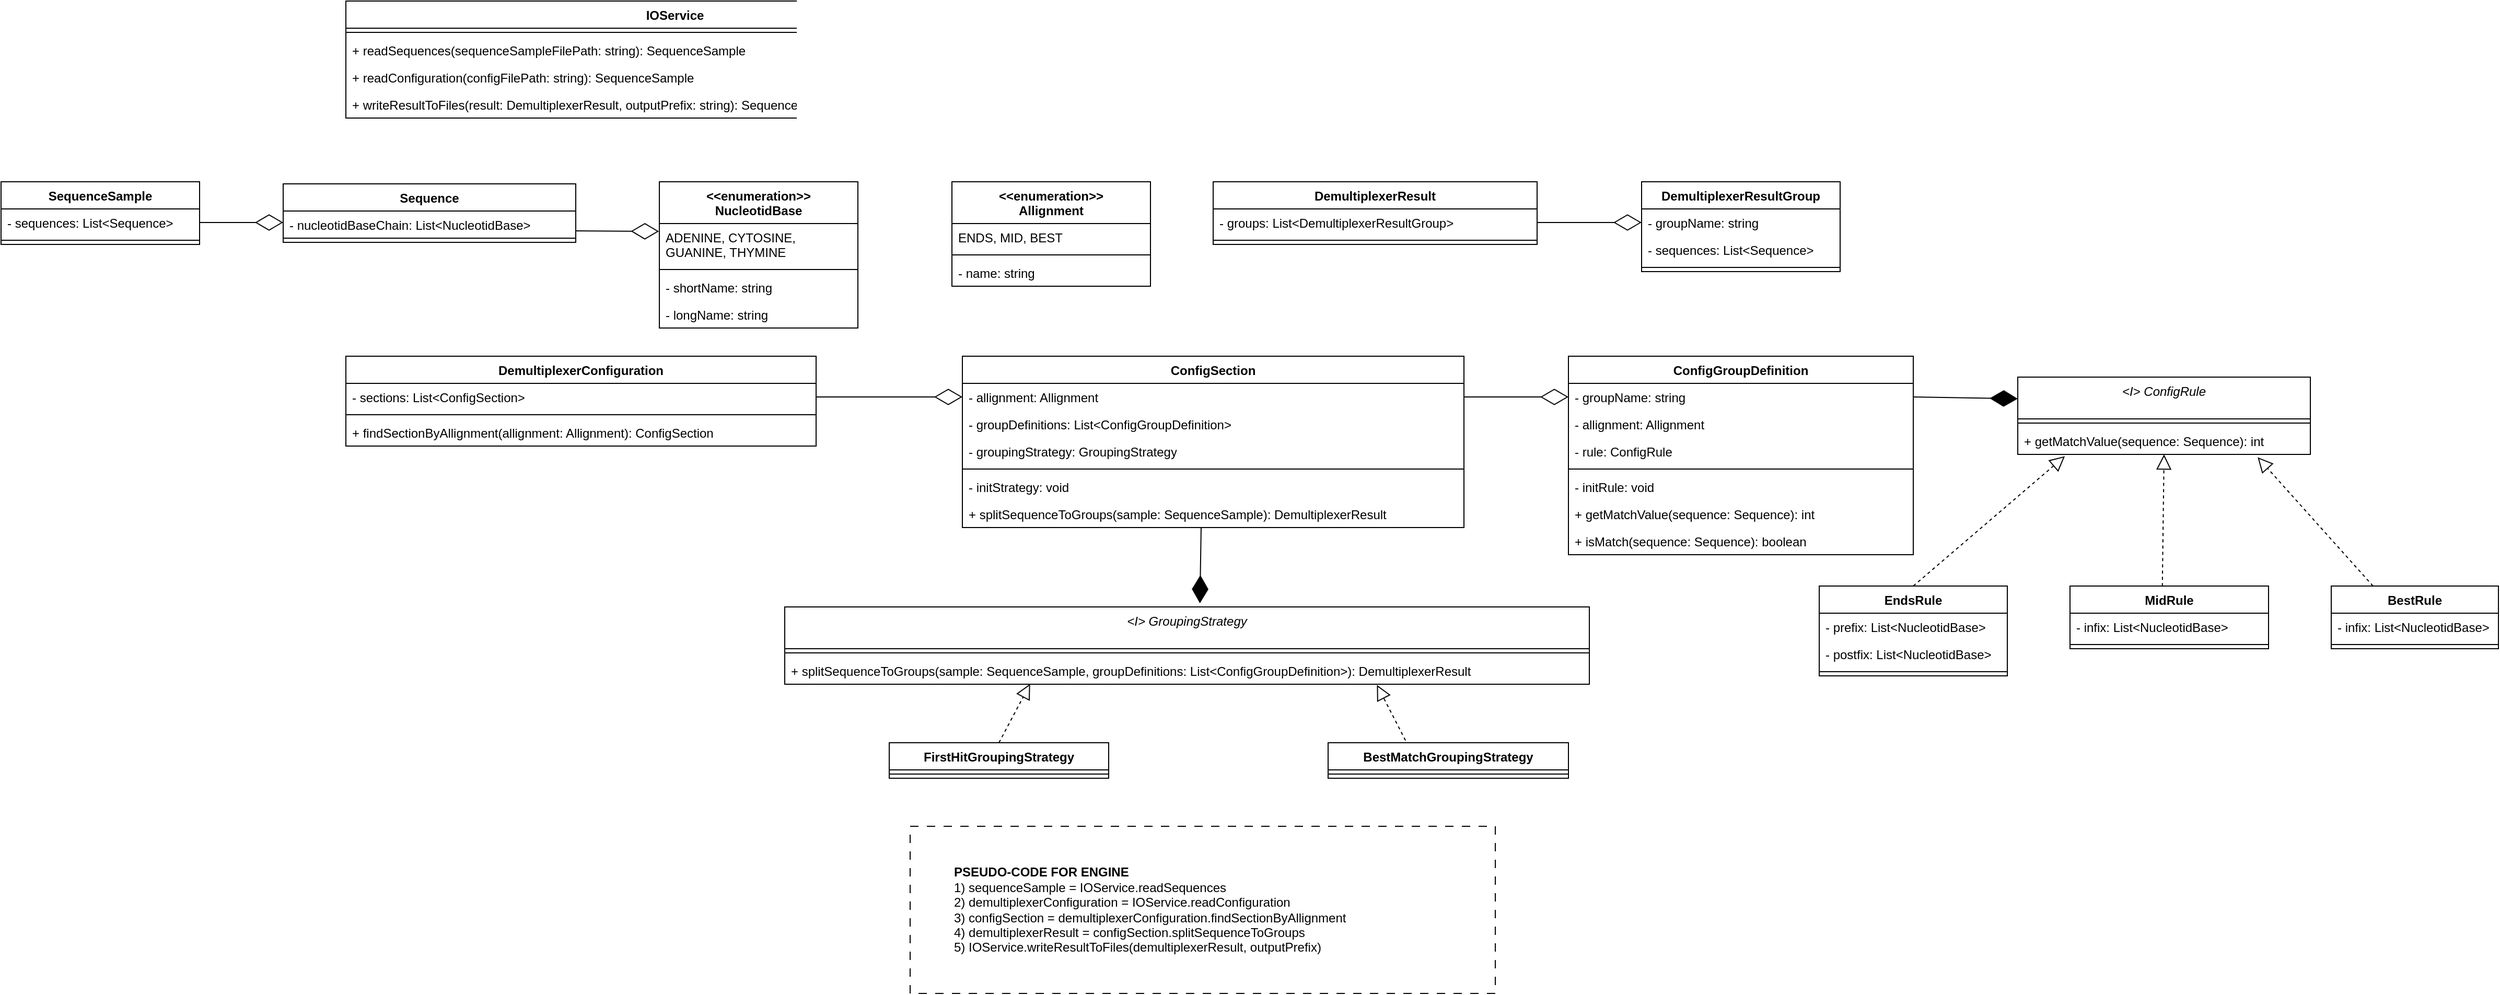 <mxfile version="25.0.3">
  <diagram name="1 oldal" id="gJgrqShFCkPL8RjyrLo0">
    <mxGraphModel dx="3111" dy="1240" grid="1" gridSize="10" guides="1" tooltips="1" connect="1" arrows="1" fold="1" page="1" pageScale="1" pageWidth="827" pageHeight="1169" math="0" shadow="0">
      <root>
        <mxCell id="0" />
        <mxCell id="1" parent="0" />
        <mxCell id="IwMsbEK7kWu3GnN3jvoc-1" value="IOService" style="swimlane;fontStyle=1;align=center;verticalAlign=top;childLayout=stackLayout;horizontal=1;startSize=26;horizontalStack=0;resizeParent=1;resizeParentMax=0;resizeLast=0;collapsible=1;marginBottom=0;whiteSpace=wrap;html=1;" vertex="1" parent="1">
          <mxGeometry x="-300" y="40" width="630" height="112" as="geometry" />
        </mxCell>
        <mxCell id="IwMsbEK7kWu3GnN3jvoc-3" value="" style="line;strokeWidth=1;fillColor=none;align=left;verticalAlign=middle;spacingTop=-1;spacingLeft=3;spacingRight=3;rotatable=0;labelPosition=right;points=[];portConstraint=eastwest;strokeColor=inherit;" vertex="1" parent="IwMsbEK7kWu3GnN3jvoc-1">
          <mxGeometry y="26" width="630" height="8" as="geometry" />
        </mxCell>
        <mxCell id="IwMsbEK7kWu3GnN3jvoc-4" value="+ readSequences(sequenceSampleFilePath: string): SequenceSample" style="text;strokeColor=none;fillColor=none;align=left;verticalAlign=top;spacingLeft=4;spacingRight=4;overflow=hidden;rotatable=0;points=[[0,0.5],[1,0.5]];portConstraint=eastwest;whiteSpace=wrap;html=1;" vertex="1" parent="IwMsbEK7kWu3GnN3jvoc-1">
          <mxGeometry y="34" width="630" height="26" as="geometry" />
        </mxCell>
        <mxCell id="IwMsbEK7kWu3GnN3jvoc-13" value="+ readConfiguration(configFilePath: string): SequenceSample" style="text;strokeColor=none;fillColor=none;align=left;verticalAlign=top;spacingLeft=4;spacingRight=4;overflow=hidden;rotatable=0;points=[[0,0.5],[1,0.5]];portConstraint=eastwest;whiteSpace=wrap;html=1;" vertex="1" parent="IwMsbEK7kWu3GnN3jvoc-1">
          <mxGeometry y="60" width="630" height="26" as="geometry" />
        </mxCell>
        <mxCell id="IwMsbEK7kWu3GnN3jvoc-59" value="+ writeResultToFiles(result: DemultiplexerResult, outputPrefix: string): SequenceSample" style="text;strokeColor=none;fillColor=none;align=left;verticalAlign=top;spacingLeft=4;spacingRight=4;overflow=hidden;rotatable=0;points=[[0,0.5],[1,0.5]];portConstraint=eastwest;whiteSpace=wrap;html=1;" vertex="1" parent="IwMsbEK7kWu3GnN3jvoc-1">
          <mxGeometry y="86" width="630" height="26" as="geometry" />
        </mxCell>
        <mxCell id="IwMsbEK7kWu3GnN3jvoc-5" value="Sequence" style="swimlane;fontStyle=1;align=center;verticalAlign=top;childLayout=stackLayout;horizontal=1;startSize=26;horizontalStack=0;resizeParent=1;resizeParentMax=0;resizeLast=0;collapsible=1;marginBottom=0;whiteSpace=wrap;html=1;" vertex="1" parent="1">
          <mxGeometry x="-360" y="215" width="280" height="56" as="geometry" />
        </mxCell>
        <mxCell id="IwMsbEK7kWu3GnN3jvoc-6" value="- nucleotidBaseChain: List&amp;lt;NucleotidBase&amp;gt;" style="text;strokeColor=none;fillColor=none;align=left;verticalAlign=top;spacingLeft=4;spacingRight=4;overflow=hidden;rotatable=0;points=[[0,0.5],[1,0.5]];portConstraint=eastwest;whiteSpace=wrap;html=1;" vertex="1" parent="IwMsbEK7kWu3GnN3jvoc-5">
          <mxGeometry y="26" width="280" height="22" as="geometry" />
        </mxCell>
        <mxCell id="IwMsbEK7kWu3GnN3jvoc-7" value="" style="line;strokeWidth=1;fillColor=none;align=left;verticalAlign=middle;spacingTop=-1;spacingLeft=3;spacingRight=3;rotatable=0;labelPosition=right;points=[];portConstraint=eastwest;strokeColor=inherit;" vertex="1" parent="IwMsbEK7kWu3GnN3jvoc-5">
          <mxGeometry y="48" width="280" height="8" as="geometry" />
        </mxCell>
        <mxCell id="IwMsbEK7kWu3GnN3jvoc-9" value="SequenceSample" style="swimlane;fontStyle=1;align=center;verticalAlign=top;childLayout=stackLayout;horizontal=1;startSize=26;horizontalStack=0;resizeParent=1;resizeParentMax=0;resizeLast=0;collapsible=1;marginBottom=0;whiteSpace=wrap;html=1;" vertex="1" parent="1">
          <mxGeometry x="-630" y="213" width="190" height="60" as="geometry" />
        </mxCell>
        <mxCell id="IwMsbEK7kWu3GnN3jvoc-10" value="- sequences: List&amp;lt;Sequence&amp;gt;" style="text;strokeColor=none;fillColor=none;align=left;verticalAlign=top;spacingLeft=4;spacingRight=4;overflow=hidden;rotatable=0;points=[[0,0.5],[1,0.5]];portConstraint=eastwest;whiteSpace=wrap;html=1;" vertex="1" parent="IwMsbEK7kWu3GnN3jvoc-9">
          <mxGeometry y="26" width="190" height="26" as="geometry" />
        </mxCell>
        <mxCell id="IwMsbEK7kWu3GnN3jvoc-11" value="" style="line;strokeWidth=1;fillColor=none;align=left;verticalAlign=middle;spacingTop=-1;spacingLeft=3;spacingRight=3;rotatable=0;labelPosition=right;points=[];portConstraint=eastwest;strokeColor=inherit;" vertex="1" parent="IwMsbEK7kWu3GnN3jvoc-9">
          <mxGeometry y="52" width="190" height="8" as="geometry" />
        </mxCell>
        <mxCell id="IwMsbEK7kWu3GnN3jvoc-14" value="DemultiplexerConfiguration" style="swimlane;fontStyle=1;align=center;verticalAlign=top;childLayout=stackLayout;horizontal=1;startSize=26;horizontalStack=0;resizeParent=1;resizeParentMax=0;resizeLast=0;collapsible=1;marginBottom=0;whiteSpace=wrap;html=1;" vertex="1" parent="1">
          <mxGeometry x="-300" y="380" width="450" height="86" as="geometry" />
        </mxCell>
        <mxCell id="IwMsbEK7kWu3GnN3jvoc-15" value="- sections: List&amp;lt;ConfigSection&amp;gt;" style="text;strokeColor=none;fillColor=none;align=left;verticalAlign=top;spacingLeft=4;spacingRight=4;overflow=hidden;rotatable=0;points=[[0,0.5],[1,0.5]];portConstraint=eastwest;whiteSpace=wrap;html=1;" vertex="1" parent="IwMsbEK7kWu3GnN3jvoc-14">
          <mxGeometry y="26" width="450" height="26" as="geometry" />
        </mxCell>
        <mxCell id="IwMsbEK7kWu3GnN3jvoc-16" value="" style="line;strokeWidth=1;fillColor=none;align=left;verticalAlign=middle;spacingTop=-1;spacingLeft=3;spacingRight=3;rotatable=0;labelPosition=right;points=[];portConstraint=eastwest;strokeColor=inherit;" vertex="1" parent="IwMsbEK7kWu3GnN3jvoc-14">
          <mxGeometry y="52" width="450" height="8" as="geometry" />
        </mxCell>
        <mxCell id="IwMsbEK7kWu3GnN3jvoc-17" value="+ findSectionByAllignment(allignment: Allignment): ConfigSection" style="text;strokeColor=none;fillColor=none;align=left;verticalAlign=top;spacingLeft=4;spacingRight=4;overflow=hidden;rotatable=0;points=[[0,0.5],[1,0.5]];portConstraint=eastwest;whiteSpace=wrap;html=1;" vertex="1" parent="IwMsbEK7kWu3GnN3jvoc-14">
          <mxGeometry y="60" width="450" height="26" as="geometry" />
        </mxCell>
        <mxCell id="IwMsbEK7kWu3GnN3jvoc-25" value="ConfigSection" style="swimlane;fontStyle=1;align=center;verticalAlign=top;childLayout=stackLayout;horizontal=1;startSize=26;horizontalStack=0;resizeParent=1;resizeParentMax=0;resizeLast=0;collapsible=1;marginBottom=0;whiteSpace=wrap;html=1;" vertex="1" parent="1">
          <mxGeometry x="290" y="380" width="480" height="164" as="geometry" />
        </mxCell>
        <mxCell id="IwMsbEK7kWu3GnN3jvoc-26" value="- allignment: Allignment" style="text;strokeColor=none;fillColor=none;align=left;verticalAlign=top;spacingLeft=4;spacingRight=4;overflow=hidden;rotatable=0;points=[[0,0.5],[1,0.5]];portConstraint=eastwest;whiteSpace=wrap;html=1;" vertex="1" parent="IwMsbEK7kWu3GnN3jvoc-25">
          <mxGeometry y="26" width="480" height="26" as="geometry" />
        </mxCell>
        <mxCell id="IwMsbEK7kWu3GnN3jvoc-38" value="- groupDefinitions: List&amp;lt;ConfigGroupDefinition&amp;gt;" style="text;strokeColor=none;fillColor=none;align=left;verticalAlign=top;spacingLeft=4;spacingRight=4;overflow=hidden;rotatable=0;points=[[0,0.5],[1,0.5]];portConstraint=eastwest;whiteSpace=wrap;html=1;" vertex="1" parent="IwMsbEK7kWu3GnN3jvoc-25">
          <mxGeometry y="52" width="480" height="26" as="geometry" />
        </mxCell>
        <mxCell id="IwMsbEK7kWu3GnN3jvoc-120" value="- groupingStrategy: GroupingStrategy" style="text;strokeColor=none;fillColor=none;align=left;verticalAlign=top;spacingLeft=4;spacingRight=4;overflow=hidden;rotatable=0;points=[[0,0.5],[1,0.5]];portConstraint=eastwest;whiteSpace=wrap;html=1;" vertex="1" parent="IwMsbEK7kWu3GnN3jvoc-25">
          <mxGeometry y="78" width="480" height="26" as="geometry" />
        </mxCell>
        <mxCell id="IwMsbEK7kWu3GnN3jvoc-27" value="" style="line;strokeWidth=1;fillColor=none;align=left;verticalAlign=middle;spacingTop=-1;spacingLeft=3;spacingRight=3;rotatable=0;labelPosition=right;points=[];portConstraint=eastwest;strokeColor=inherit;" vertex="1" parent="IwMsbEK7kWu3GnN3jvoc-25">
          <mxGeometry y="104" width="480" height="8" as="geometry" />
        </mxCell>
        <mxCell id="IwMsbEK7kWu3GnN3jvoc-28" value="- initStrategy: void" style="text;strokeColor=none;fillColor=none;align=left;verticalAlign=top;spacingLeft=4;spacingRight=4;overflow=hidden;rotatable=0;points=[[0,0.5],[1,0.5]];portConstraint=eastwest;whiteSpace=wrap;html=1;" vertex="1" parent="IwMsbEK7kWu3GnN3jvoc-25">
          <mxGeometry y="112" width="480" height="26" as="geometry" />
        </mxCell>
        <mxCell id="IwMsbEK7kWu3GnN3jvoc-123" value="+ splitSequenceToGroups(sample: SequenceSample): DemultiplexerResult" style="text;strokeColor=none;fillColor=none;align=left;verticalAlign=top;spacingLeft=4;spacingRight=4;overflow=hidden;rotatable=0;points=[[0,0.5],[1,0.5]];portConstraint=eastwest;whiteSpace=wrap;html=1;" vertex="1" parent="IwMsbEK7kWu3GnN3jvoc-25">
          <mxGeometry y="138" width="480" height="26" as="geometry" />
        </mxCell>
        <mxCell id="IwMsbEK7kWu3GnN3jvoc-29" value="" style="endArrow=diamondThin;endFill=0;endSize=24;html=1;rounded=0;exitX=1;exitY=0.5;exitDx=0;exitDy=0;entryX=0;entryY=0.5;entryDx=0;entryDy=0;" edge="1" parent="1" source="IwMsbEK7kWu3GnN3jvoc-10" target="IwMsbEK7kWu3GnN3jvoc-6">
          <mxGeometry width="160" relative="1" as="geometry">
            <mxPoint x="-70" y="353" as="sourcePoint" />
            <mxPoint x="90" y="353" as="targetPoint" />
          </mxGeometry>
        </mxCell>
        <mxCell id="IwMsbEK7kWu3GnN3jvoc-34" value="&lt;div&gt;&amp;lt;&amp;lt;enumeration&amp;gt;&amp;gt;&lt;/div&gt;Allignment" style="swimlane;fontStyle=1;align=center;verticalAlign=top;childLayout=stackLayout;horizontal=1;startSize=40;horizontalStack=0;resizeParent=1;resizeParentMax=0;resizeLast=0;collapsible=1;marginBottom=0;whiteSpace=wrap;html=1;" vertex="1" parent="1">
          <mxGeometry x="280" y="213" width="190" height="100" as="geometry" />
        </mxCell>
        <mxCell id="IwMsbEK7kWu3GnN3jvoc-35" value="ENDS, MID, BEST" style="text;strokeColor=none;fillColor=none;align=left;verticalAlign=top;spacingLeft=4;spacingRight=4;overflow=hidden;rotatable=0;points=[[0,0.5],[1,0.5]];portConstraint=eastwest;whiteSpace=wrap;html=1;" vertex="1" parent="IwMsbEK7kWu3GnN3jvoc-34">
          <mxGeometry y="40" width="190" height="26" as="geometry" />
        </mxCell>
        <mxCell id="IwMsbEK7kWu3GnN3jvoc-36" value="" style="line;strokeWidth=1;fillColor=none;align=left;verticalAlign=middle;spacingTop=-1;spacingLeft=3;spacingRight=3;rotatable=0;labelPosition=right;points=[];portConstraint=eastwest;strokeColor=inherit;" vertex="1" parent="IwMsbEK7kWu3GnN3jvoc-34">
          <mxGeometry y="66" width="190" height="8" as="geometry" />
        </mxCell>
        <mxCell id="IwMsbEK7kWu3GnN3jvoc-37" value="- name: string" style="text;strokeColor=none;fillColor=none;align=left;verticalAlign=top;spacingLeft=4;spacingRight=4;overflow=hidden;rotatable=0;points=[[0,0.5],[1,0.5]];portConstraint=eastwest;whiteSpace=wrap;html=1;" vertex="1" parent="IwMsbEK7kWu3GnN3jvoc-34">
          <mxGeometry y="74" width="190" height="26" as="geometry" />
        </mxCell>
        <mxCell id="IwMsbEK7kWu3GnN3jvoc-39" value="&lt;span style=&quot;text-align: left;&quot;&gt;ConfigGroupDefinition&lt;/span&gt;" style="swimlane;fontStyle=1;align=center;verticalAlign=top;childLayout=stackLayout;horizontal=1;startSize=26;horizontalStack=0;resizeParent=1;resizeParentMax=0;resizeLast=0;collapsible=1;marginBottom=0;whiteSpace=wrap;html=1;" vertex="1" parent="1">
          <mxGeometry x="870" y="380" width="330" height="190" as="geometry" />
        </mxCell>
        <mxCell id="IwMsbEK7kWu3GnN3jvoc-46" value="- groupName: string" style="text;strokeColor=none;fillColor=none;align=left;verticalAlign=top;spacingLeft=4;spacingRight=4;overflow=hidden;rotatable=0;points=[[0,0.5],[1,0.5]];portConstraint=eastwest;whiteSpace=wrap;html=1;" vertex="1" parent="IwMsbEK7kWu3GnN3jvoc-39">
          <mxGeometry y="26" width="330" height="26" as="geometry" />
        </mxCell>
        <mxCell id="IwMsbEK7kWu3GnN3jvoc-121" value="- allignment: Allignment" style="text;strokeColor=none;fillColor=none;align=left;verticalAlign=top;spacingLeft=4;spacingRight=4;overflow=hidden;rotatable=0;points=[[0,0.5],[1,0.5]];portConstraint=eastwest;whiteSpace=wrap;html=1;" vertex="1" parent="IwMsbEK7kWu3GnN3jvoc-39">
          <mxGeometry y="52" width="330" height="26" as="geometry" />
        </mxCell>
        <mxCell id="IwMsbEK7kWu3GnN3jvoc-64" value="- rule: ConfigRule" style="text;strokeColor=none;fillColor=none;align=left;verticalAlign=top;spacingLeft=4;spacingRight=4;overflow=hidden;rotatable=0;points=[[0,0.5],[1,0.5]];portConstraint=eastwest;whiteSpace=wrap;html=1;" vertex="1" parent="IwMsbEK7kWu3GnN3jvoc-39">
          <mxGeometry y="78" width="330" height="26" as="geometry" />
        </mxCell>
        <mxCell id="IwMsbEK7kWu3GnN3jvoc-42" value="" style="line;strokeWidth=1;fillColor=none;align=left;verticalAlign=middle;spacingTop=-1;spacingLeft=3;spacingRight=3;rotatable=0;labelPosition=right;points=[];portConstraint=eastwest;strokeColor=inherit;" vertex="1" parent="IwMsbEK7kWu3GnN3jvoc-39">
          <mxGeometry y="104" width="330" height="8" as="geometry" />
        </mxCell>
        <mxCell id="IwMsbEK7kWu3GnN3jvoc-125" value="- initRule: void" style="text;strokeColor=none;fillColor=none;align=left;verticalAlign=top;spacingLeft=4;spacingRight=4;overflow=hidden;rotatable=0;points=[[0,0.5],[1,0.5]];portConstraint=eastwest;whiteSpace=wrap;html=1;" vertex="1" parent="IwMsbEK7kWu3GnN3jvoc-39">
          <mxGeometry y="112" width="330" height="26" as="geometry" />
        </mxCell>
        <mxCell id="IwMsbEK7kWu3GnN3jvoc-127" value="+ getMatchValue(sequence: Sequence): int" style="text;strokeColor=none;fillColor=none;align=left;verticalAlign=top;spacingLeft=4;spacingRight=4;overflow=hidden;rotatable=0;points=[[0,0.5],[1,0.5]];portConstraint=eastwest;whiteSpace=wrap;html=1;" vertex="1" parent="IwMsbEK7kWu3GnN3jvoc-39">
          <mxGeometry y="138" width="330" height="26" as="geometry" />
        </mxCell>
        <mxCell id="IwMsbEK7kWu3GnN3jvoc-43" value="+ isMatch(sequence: Sequence): boolean" style="text;strokeColor=none;fillColor=none;align=left;verticalAlign=top;spacingLeft=4;spacingRight=4;overflow=hidden;rotatable=0;points=[[0,0.5],[1,0.5]];portConstraint=eastwest;whiteSpace=wrap;html=1;" vertex="1" parent="IwMsbEK7kWu3GnN3jvoc-39">
          <mxGeometry y="164" width="330" height="26" as="geometry" />
        </mxCell>
        <mxCell id="IwMsbEK7kWu3GnN3jvoc-44" value="" style="endArrow=diamondThin;endFill=0;endSize=24;html=1;rounded=0;exitX=1;exitY=0.5;exitDx=0;exitDy=0;entryX=0;entryY=0.5;entryDx=0;entryDy=0;" edge="1" parent="1" source="IwMsbEK7kWu3GnN3jvoc-15" target="IwMsbEK7kWu3GnN3jvoc-26">
          <mxGeometry width="160" relative="1" as="geometry">
            <mxPoint x="240" y="289" as="sourcePoint" />
            <mxPoint x="340" y="289" as="targetPoint" />
          </mxGeometry>
        </mxCell>
        <mxCell id="IwMsbEK7kWu3GnN3jvoc-45" value="" style="endArrow=diamondThin;endFill=0;endSize=24;html=1;rounded=0;exitX=1;exitY=0.5;exitDx=0;exitDy=0;entryX=0;entryY=0.5;entryDx=0;entryDy=0;" edge="1" parent="1" source="IwMsbEK7kWu3GnN3jvoc-26">
          <mxGeometry width="160" relative="1" as="geometry">
            <mxPoint x="350" y="429" as="sourcePoint" />
            <mxPoint x="870" y="419" as="targetPoint" />
          </mxGeometry>
        </mxCell>
        <mxCell id="IwMsbEK7kWu3GnN3jvoc-47" value="DemultiplexerResult" style="swimlane;fontStyle=1;align=center;verticalAlign=top;childLayout=stackLayout;horizontal=1;startSize=26;horizontalStack=0;resizeParent=1;resizeParentMax=0;resizeLast=0;collapsible=1;marginBottom=0;whiteSpace=wrap;html=1;" vertex="1" parent="1">
          <mxGeometry x="530" y="213" width="310" height="60" as="geometry" />
        </mxCell>
        <mxCell id="IwMsbEK7kWu3GnN3jvoc-48" value="- groups: List&amp;lt;DemultiplexerResultGroup&amp;gt;" style="text;strokeColor=none;fillColor=none;align=left;verticalAlign=top;spacingLeft=4;spacingRight=4;overflow=hidden;rotatable=0;points=[[0,0.5],[1,0.5]];portConstraint=eastwest;whiteSpace=wrap;html=1;" vertex="1" parent="IwMsbEK7kWu3GnN3jvoc-47">
          <mxGeometry y="26" width="310" height="26" as="geometry" />
        </mxCell>
        <mxCell id="IwMsbEK7kWu3GnN3jvoc-49" value="" style="line;strokeWidth=1;fillColor=none;align=left;verticalAlign=middle;spacingTop=-1;spacingLeft=3;spacingRight=3;rotatable=0;labelPosition=right;points=[];portConstraint=eastwest;strokeColor=inherit;" vertex="1" parent="IwMsbEK7kWu3GnN3jvoc-47">
          <mxGeometry y="52" width="310" height="8" as="geometry" />
        </mxCell>
        <mxCell id="IwMsbEK7kWu3GnN3jvoc-51" value="DemultiplexerResultGroup" style="swimlane;fontStyle=1;align=center;verticalAlign=top;childLayout=stackLayout;horizontal=1;startSize=26;horizontalStack=0;resizeParent=1;resizeParentMax=0;resizeLast=0;collapsible=1;marginBottom=0;whiteSpace=wrap;html=1;" vertex="1" parent="1">
          <mxGeometry x="940" y="213" width="190" height="86" as="geometry" />
        </mxCell>
        <mxCell id="IwMsbEK7kWu3GnN3jvoc-52" value="- groupName: string" style="text;strokeColor=none;fillColor=none;align=left;verticalAlign=top;spacingLeft=4;spacingRight=4;overflow=hidden;rotatable=0;points=[[0,0.5],[1,0.5]];portConstraint=eastwest;whiteSpace=wrap;html=1;" vertex="1" parent="IwMsbEK7kWu3GnN3jvoc-51">
          <mxGeometry y="26" width="190" height="26" as="geometry" />
        </mxCell>
        <mxCell id="IwMsbEK7kWu3GnN3jvoc-55" value="- sequences: List&amp;lt;Sequence&amp;gt;" style="text;strokeColor=none;fillColor=none;align=left;verticalAlign=top;spacingLeft=4;spacingRight=4;overflow=hidden;rotatable=0;points=[[0,0.5],[1,0.5]];portConstraint=eastwest;whiteSpace=wrap;html=1;" vertex="1" parent="IwMsbEK7kWu3GnN3jvoc-51">
          <mxGeometry y="52" width="190" height="26" as="geometry" />
        </mxCell>
        <mxCell id="IwMsbEK7kWu3GnN3jvoc-53" value="" style="line;strokeWidth=1;fillColor=none;align=left;verticalAlign=middle;spacingTop=-1;spacingLeft=3;spacingRight=3;rotatable=0;labelPosition=right;points=[];portConstraint=eastwest;strokeColor=inherit;" vertex="1" parent="IwMsbEK7kWu3GnN3jvoc-51">
          <mxGeometry y="78" width="190" height="8" as="geometry" />
        </mxCell>
        <mxCell id="IwMsbEK7kWu3GnN3jvoc-56" value="" style="endArrow=diamondThin;endFill=0;endSize=24;html=1;rounded=0;exitX=1;exitY=0.5;exitDx=0;exitDy=0;entryX=0;entryY=0.5;entryDx=0;entryDy=0;" edge="1" parent="1" source="IwMsbEK7kWu3GnN3jvoc-48" target="IwMsbEK7kWu3GnN3jvoc-52">
          <mxGeometry width="160" relative="1" as="geometry">
            <mxPoint x="860" y="-48" as="sourcePoint" />
            <mxPoint x="940" y="-48" as="targetPoint" />
          </mxGeometry>
        </mxCell>
        <mxCell id="IwMsbEK7kWu3GnN3jvoc-58" value="&lt;blockquote style=&quot;margin: 0 0 0 40px; border: none; padding: 0px;&quot;&gt;&lt;b&gt;PSEUDO-CODE FOR ENGINE&lt;/b&gt;&lt;/blockquote&gt;&lt;blockquote style=&quot;margin: 0 0 0 40px; border: none; padding: 0px;&quot;&gt;1)&amp;nbsp;&lt;span style=&quot;background-color: initial;&quot;&gt;sequenceSample = IOService.readSequences&lt;/span&gt;&lt;/blockquote&gt;&lt;blockquote style=&quot;margin: 0 0 0 40px; border: none; padding: 0px;&quot;&gt;&lt;div&gt;2) demultiplexerConfiguration =&amp;nbsp;&lt;span style=&quot;background-color: initial;&quot;&gt;IOService.&lt;/span&gt;&lt;span style=&quot;background-color: initial;&quot;&gt;readConfiguration&lt;/span&gt;&lt;/div&gt;&lt;div&gt;&lt;span style=&quot;background-color: initial;&quot;&gt;3) configSection =&amp;nbsp;&lt;/span&gt;&lt;span style=&quot;background-color: initial;&quot;&gt;demultiplexerConfiguration.&lt;/span&gt;&lt;span style=&quot;background-color: initial;&quot;&gt;findSectionByAllignment&lt;/span&gt;&lt;/div&gt;&lt;div&gt;&lt;span style=&quot;background-color: initial;&quot;&gt;4) d&lt;/span&gt;&lt;span style=&quot;background-color: initial;&quot;&gt;emultiplexerResult =&amp;nbsp;&lt;/span&gt;configSection&lt;span style=&quot;background-color: initial;&quot;&gt;.&lt;/span&gt;&lt;span style=&quot;background-color: initial;&quot;&gt;splitSequenceToGroups&lt;/span&gt;&lt;/div&gt;&lt;div&gt;5) IOService.writeResultToFiles(demultiplexerResult, outputPrefix)&lt;/div&gt;&lt;/blockquote&gt;" style="rounded=0;whiteSpace=wrap;html=1;align=left;dashed=1;dashPattern=8 8;" vertex="1" parent="1">
          <mxGeometry x="240" y="830" width="560" height="160" as="geometry" />
        </mxCell>
        <mxCell id="IwMsbEK7kWu3GnN3jvoc-60" value="&lt;div&gt;&lt;span style=&quot;font-weight: normal;&quot;&gt;&lt;i&gt;&amp;lt;I&amp;gt; ConfigRule&lt;/i&gt;&lt;/span&gt;&lt;/div&gt;" style="swimlane;fontStyle=1;align=center;verticalAlign=top;childLayout=stackLayout;horizontal=1;startSize=40;horizontalStack=0;resizeParent=1;resizeParentMax=0;resizeLast=0;collapsible=1;marginBottom=0;whiteSpace=wrap;html=1;" vertex="1" parent="1">
          <mxGeometry x="1300" y="400" width="280" height="74" as="geometry" />
        </mxCell>
        <mxCell id="IwMsbEK7kWu3GnN3jvoc-62" value="" style="line;strokeWidth=1;fillColor=none;align=left;verticalAlign=middle;spacingTop=-1;spacingLeft=3;spacingRight=3;rotatable=0;labelPosition=right;points=[];portConstraint=eastwest;strokeColor=inherit;" vertex="1" parent="IwMsbEK7kWu3GnN3jvoc-60">
          <mxGeometry y="40" width="280" height="8" as="geometry" />
        </mxCell>
        <mxCell id="IwMsbEK7kWu3GnN3jvoc-115" value="+ getMatchValue(sequence: Sequence): int" style="text;strokeColor=none;fillColor=none;align=left;verticalAlign=top;spacingLeft=4;spacingRight=4;overflow=hidden;rotatable=0;points=[[0,0.5],[1,0.5]];portConstraint=eastwest;whiteSpace=wrap;html=1;" vertex="1" parent="IwMsbEK7kWu3GnN3jvoc-60">
          <mxGeometry y="48" width="280" height="26" as="geometry" />
        </mxCell>
        <mxCell id="IwMsbEK7kWu3GnN3jvoc-66" value="" style="endArrow=block;dashed=1;endFill=0;endSize=12;html=1;rounded=0;exitX=0.25;exitY=0;exitDx=0;exitDy=0;entryX=0.82;entryY=1.106;entryDx=0;entryDy=0;entryPerimeter=0;" edge="1" parent="1" source="IwMsbEK7kWu3GnN3jvoc-106" target="IwMsbEK7kWu3GnN3jvoc-115">
          <mxGeometry width="160" relative="1" as="geometry">
            <mxPoint x="1560" y="530" as="sourcePoint" />
            <mxPoint x="1533.24" y="492.39" as="targetPoint" />
          </mxGeometry>
        </mxCell>
        <mxCell id="IwMsbEK7kWu3GnN3jvoc-67" value="" style="endArrow=block;dashed=1;endFill=0;endSize=12;html=1;rounded=0;entryX=0.5;entryY=1;entryDx=0;entryDy=0;exitX=0.465;exitY=0.003;exitDx=0;exitDy=0;exitPerimeter=0;" edge="1" parent="1" source="IwMsbEK7kWu3GnN3jvoc-102" target="IwMsbEK7kWu3GnN3jvoc-60">
          <mxGeometry width="160" relative="1" as="geometry">
            <mxPoint x="1560" y="430" as="sourcePoint" />
            <mxPoint x="1440" y="493.248" as="targetPoint" />
          </mxGeometry>
        </mxCell>
        <mxCell id="IwMsbEK7kWu3GnN3jvoc-68" value="" style="endArrow=block;dashed=1;endFill=0;endSize=12;html=1;rounded=0;entryX=0.161;entryY=1.066;entryDx=0;entryDy=0;exitX=0.5;exitY=0;exitDx=0;exitDy=0;entryPerimeter=0;" edge="1" parent="1" source="IwMsbEK7kWu3GnN3jvoc-96" target="IwMsbEK7kWu3GnN3jvoc-115">
          <mxGeometry width="160" relative="1" as="geometry">
            <mxPoint x="1560" y="340" as="sourcePoint" />
            <mxPoint x="1328.0" y="494.106" as="targetPoint" />
          </mxGeometry>
        </mxCell>
        <mxCell id="IwMsbEK7kWu3GnN3jvoc-75" value="FirstHitGroupingStrategy" style="swimlane;fontStyle=1;align=center;verticalAlign=top;childLayout=stackLayout;horizontal=1;startSize=26;horizontalStack=0;resizeParent=1;resizeParentMax=0;resizeLast=0;collapsible=1;marginBottom=0;whiteSpace=wrap;html=1;" vertex="1" parent="1">
          <mxGeometry x="220" y="750" width="210" height="34" as="geometry" />
        </mxCell>
        <mxCell id="IwMsbEK7kWu3GnN3jvoc-78" value="" style="line;strokeWidth=1;fillColor=none;align=left;verticalAlign=middle;spacingTop=-1;spacingLeft=3;spacingRight=3;rotatable=0;labelPosition=right;points=[];portConstraint=eastwest;strokeColor=inherit;" vertex="1" parent="IwMsbEK7kWu3GnN3jvoc-75">
          <mxGeometry y="26" width="210" height="8" as="geometry" />
        </mxCell>
        <mxCell id="IwMsbEK7kWu3GnN3jvoc-80" value="BestMatchGroupingStrategy" style="swimlane;fontStyle=1;align=center;verticalAlign=top;childLayout=stackLayout;horizontal=1;startSize=26;horizontalStack=0;resizeParent=1;resizeParentMax=0;resizeLast=0;collapsible=1;marginBottom=0;whiteSpace=wrap;html=1;" vertex="1" parent="1">
          <mxGeometry x="640" y="750" width="230" height="34" as="geometry" />
        </mxCell>
        <mxCell id="IwMsbEK7kWu3GnN3jvoc-83" value="" style="line;strokeWidth=1;fillColor=none;align=left;verticalAlign=middle;spacingTop=-1;spacingLeft=3;spacingRight=3;rotatable=0;labelPosition=right;points=[];portConstraint=eastwest;strokeColor=inherit;" vertex="1" parent="IwMsbEK7kWu3GnN3jvoc-80">
          <mxGeometry y="26" width="230" height="8" as="geometry" />
        </mxCell>
        <mxCell id="IwMsbEK7kWu3GnN3jvoc-85" value="&lt;div&gt;&lt;span style=&quot;font-weight: normal;&quot;&gt;&lt;i&gt;&amp;lt;I&amp;gt; GroupingStrategy&lt;/i&gt;&lt;/span&gt;&lt;/div&gt;" style="swimlane;fontStyle=1;align=center;verticalAlign=top;childLayout=stackLayout;horizontal=1;startSize=40;horizontalStack=0;resizeParent=1;resizeParentMax=0;resizeLast=0;collapsible=1;marginBottom=0;whiteSpace=wrap;html=1;" vertex="1" parent="1">
          <mxGeometry x="120" y="620" width="770" height="74" as="geometry" />
        </mxCell>
        <mxCell id="IwMsbEK7kWu3GnN3jvoc-86" value="" style="line;strokeWidth=1;fillColor=none;align=left;verticalAlign=middle;spacingTop=-1;spacingLeft=3;spacingRight=3;rotatable=0;labelPosition=right;points=[];portConstraint=eastwest;strokeColor=inherit;" vertex="1" parent="IwMsbEK7kWu3GnN3jvoc-85">
          <mxGeometry y="40" width="770" height="8" as="geometry" />
        </mxCell>
        <mxCell id="IwMsbEK7kWu3GnN3jvoc-87" value="+ splitSequenceToGroups(sample: SequenceSample, groupDefinitions: List&amp;lt;ConfigGroupDefinition&amp;gt;): DemultiplexerResult" style="text;strokeColor=none;fillColor=none;align=left;verticalAlign=top;spacingLeft=4;spacingRight=4;overflow=hidden;rotatable=0;points=[[0,0.5],[1,0.5]];portConstraint=eastwest;whiteSpace=wrap;html=1;" vertex="1" parent="IwMsbEK7kWu3GnN3jvoc-85">
          <mxGeometry y="48" width="770" height="26" as="geometry" />
        </mxCell>
        <mxCell id="IwMsbEK7kWu3GnN3jvoc-91" value="" style="endArrow=block;dashed=1;endFill=0;endSize=12;html=1;rounded=0;entryX=0.305;entryY=0.986;entryDx=0;entryDy=0;entryPerimeter=0;exitX=0.5;exitY=0;exitDx=0;exitDy=0;" edge="1" parent="1" source="IwMsbEK7kWu3GnN3jvoc-75" target="IwMsbEK7kWu3GnN3jvoc-87">
          <mxGeometry width="160" relative="1" as="geometry">
            <mxPoint x="1570" y="460" as="sourcePoint" />
            <mxPoint x="1501" y="389" as="targetPoint" />
          </mxGeometry>
        </mxCell>
        <mxCell id="IwMsbEK7kWu3GnN3jvoc-92" value="" style="endArrow=block;dashed=1;endFill=0;endSize=12;html=1;rounded=0;entryX=0.736;entryY=1.026;entryDx=0;entryDy=0;entryPerimeter=0;exitX=0.322;exitY=-0.065;exitDx=0;exitDy=0;exitPerimeter=0;" edge="1" parent="1" source="IwMsbEK7kWu3GnN3jvoc-80" target="IwMsbEK7kWu3GnN3jvoc-87">
          <mxGeometry width="160" relative="1" as="geometry">
            <mxPoint x="335" y="760" as="sourcePoint" />
            <mxPoint x="410" y="706" as="targetPoint" />
          </mxGeometry>
        </mxCell>
        <mxCell id="IwMsbEK7kWu3GnN3jvoc-93" value="" style="endArrow=diamondThin;endFill=1;endSize=24;html=1;rounded=0;entryX=0.516;entryY=-0.047;entryDx=0;entryDy=0;entryPerimeter=0;exitX=0.476;exitY=1.004;exitDx=0;exitDy=0;exitPerimeter=0;" edge="1" parent="1" source="IwMsbEK7kWu3GnN3jvoc-123" target="IwMsbEK7kWu3GnN3jvoc-85">
          <mxGeometry width="160" relative="1" as="geometry">
            <mxPoint x="517" y="530" as="sourcePoint" />
            <mxPoint x="519.58" y="513.61" as="targetPoint" />
          </mxGeometry>
        </mxCell>
        <mxCell id="IwMsbEK7kWu3GnN3jvoc-96" value="&lt;span style=&quot;text-align: left;&quot;&gt;EndsRule&lt;/span&gt;" style="swimlane;fontStyle=1;align=center;verticalAlign=top;childLayout=stackLayout;horizontal=1;startSize=26;horizontalStack=0;resizeParent=1;resizeParentMax=0;resizeLast=0;collapsible=1;marginBottom=0;whiteSpace=wrap;html=1;" vertex="1" parent="1">
          <mxGeometry x="1110" y="600" width="180" height="86" as="geometry" />
        </mxCell>
        <mxCell id="IwMsbEK7kWu3GnN3jvoc-97" value="- prefix: List&amp;lt;NucleotidBase&amp;gt;" style="text;strokeColor=none;fillColor=none;align=left;verticalAlign=top;spacingLeft=4;spacingRight=4;overflow=hidden;rotatable=0;points=[[0,0.5],[1,0.5]];portConstraint=eastwest;whiteSpace=wrap;html=1;" vertex="1" parent="IwMsbEK7kWu3GnN3jvoc-96">
          <mxGeometry y="26" width="180" height="26" as="geometry" />
        </mxCell>
        <mxCell id="IwMsbEK7kWu3GnN3jvoc-101" value="- postfix: List&amp;lt;NucleotidBase&amp;gt;" style="text;strokeColor=none;fillColor=none;align=left;verticalAlign=top;spacingLeft=4;spacingRight=4;overflow=hidden;rotatable=0;points=[[0,0.5],[1,0.5]];portConstraint=eastwest;whiteSpace=wrap;html=1;" vertex="1" parent="IwMsbEK7kWu3GnN3jvoc-96">
          <mxGeometry y="52" width="180" height="26" as="geometry" />
        </mxCell>
        <mxCell id="IwMsbEK7kWu3GnN3jvoc-99" value="" style="line;strokeWidth=1;fillColor=none;align=left;verticalAlign=middle;spacingTop=-1;spacingLeft=3;spacingRight=3;rotatable=0;labelPosition=right;points=[];portConstraint=eastwest;strokeColor=inherit;" vertex="1" parent="IwMsbEK7kWu3GnN3jvoc-96">
          <mxGeometry y="78" width="180" height="8" as="geometry" />
        </mxCell>
        <mxCell id="IwMsbEK7kWu3GnN3jvoc-102" value="&lt;span style=&quot;text-align: left;&quot;&gt;MidRule&lt;/span&gt;" style="swimlane;fontStyle=1;align=center;verticalAlign=top;childLayout=stackLayout;horizontal=1;startSize=26;horizontalStack=0;resizeParent=1;resizeParentMax=0;resizeLast=0;collapsible=1;marginBottom=0;whiteSpace=wrap;html=1;" vertex="1" parent="1">
          <mxGeometry x="1350" y="600" width="190" height="60" as="geometry" />
        </mxCell>
        <mxCell id="IwMsbEK7kWu3GnN3jvoc-103" value="- infix: List&amp;lt;NucleotidBase&amp;gt;" style="text;strokeColor=none;fillColor=none;align=left;verticalAlign=top;spacingLeft=4;spacingRight=4;overflow=hidden;rotatable=0;points=[[0,0.5],[1,0.5]];portConstraint=eastwest;whiteSpace=wrap;html=1;" vertex="1" parent="IwMsbEK7kWu3GnN3jvoc-102">
          <mxGeometry y="26" width="190" height="26" as="geometry" />
        </mxCell>
        <mxCell id="IwMsbEK7kWu3GnN3jvoc-105" value="" style="line;strokeWidth=1;fillColor=none;align=left;verticalAlign=middle;spacingTop=-1;spacingLeft=3;spacingRight=3;rotatable=0;labelPosition=right;points=[];portConstraint=eastwest;strokeColor=inherit;" vertex="1" parent="IwMsbEK7kWu3GnN3jvoc-102">
          <mxGeometry y="52" width="190" height="8" as="geometry" />
        </mxCell>
        <mxCell id="IwMsbEK7kWu3GnN3jvoc-106" value="&lt;span style=&quot;text-align: left;&quot;&gt;BestRule&lt;/span&gt;" style="swimlane;fontStyle=1;align=center;verticalAlign=top;childLayout=stackLayout;horizontal=1;startSize=26;horizontalStack=0;resizeParent=1;resizeParentMax=0;resizeLast=0;collapsible=1;marginBottom=0;whiteSpace=wrap;html=1;" vertex="1" parent="1">
          <mxGeometry x="1600" y="600" width="160" height="60" as="geometry" />
        </mxCell>
        <mxCell id="IwMsbEK7kWu3GnN3jvoc-107" value="- infix: List&amp;lt;NucleotidBase&amp;gt;" style="text;strokeColor=none;fillColor=none;align=left;verticalAlign=top;spacingLeft=4;spacingRight=4;overflow=hidden;rotatable=0;points=[[0,0.5],[1,0.5]];portConstraint=eastwest;whiteSpace=wrap;html=1;" vertex="1" parent="IwMsbEK7kWu3GnN3jvoc-106">
          <mxGeometry y="26" width="160" height="26" as="geometry" />
        </mxCell>
        <mxCell id="IwMsbEK7kWu3GnN3jvoc-109" value="" style="line;strokeWidth=1;fillColor=none;align=left;verticalAlign=middle;spacingTop=-1;spacingLeft=3;spacingRight=3;rotatable=0;labelPosition=right;points=[];portConstraint=eastwest;strokeColor=inherit;" vertex="1" parent="IwMsbEK7kWu3GnN3jvoc-106">
          <mxGeometry y="52" width="160" height="8" as="geometry" />
        </mxCell>
        <mxCell id="IwMsbEK7kWu3GnN3jvoc-111" value="" style="endArrow=diamondThin;endFill=1;endSize=24;html=1;rounded=0;entryX=0;entryY=0.28;entryDx=0;entryDy=0;exitX=1;exitY=0.5;exitDx=0;exitDy=0;entryPerimeter=0;" edge="1" parent="1" source="IwMsbEK7kWu3GnN3jvoc-46" target="IwMsbEK7kWu3GnN3jvoc-60">
          <mxGeometry width="160" relative="1" as="geometry">
            <mxPoint x="529.58" y="620" as="sourcePoint" />
            <mxPoint x="531" y="707" as="targetPoint" />
          </mxGeometry>
        </mxCell>
        <mxCell id="IwMsbEK7kWu3GnN3jvoc-128" value="&lt;div&gt;&amp;lt;&amp;lt;enumeration&amp;gt;&amp;gt;&lt;/div&gt;&lt;span style=&quot;text-align: left;&quot;&gt;NucleotidBase&lt;/span&gt;" style="swimlane;fontStyle=1;align=center;verticalAlign=top;childLayout=stackLayout;horizontal=1;startSize=40;horizontalStack=0;resizeParent=1;resizeParentMax=0;resizeLast=0;collapsible=1;marginBottom=0;whiteSpace=wrap;html=1;" vertex="1" parent="1">
          <mxGeometry y="213" width="190" height="140" as="geometry" />
        </mxCell>
        <mxCell id="IwMsbEK7kWu3GnN3jvoc-129" value="ADENINE, CYTOSINE, GUANINE, THYMINE&amp;nbsp;" style="text;strokeColor=none;fillColor=none;align=left;verticalAlign=top;spacingLeft=4;spacingRight=4;overflow=hidden;rotatable=0;points=[[0,0.5],[1,0.5]];portConstraint=eastwest;whiteSpace=wrap;html=1;" vertex="1" parent="IwMsbEK7kWu3GnN3jvoc-128">
          <mxGeometry y="40" width="190" height="40" as="geometry" />
        </mxCell>
        <mxCell id="IwMsbEK7kWu3GnN3jvoc-130" value="" style="line;strokeWidth=1;fillColor=none;align=left;verticalAlign=middle;spacingTop=-1;spacingLeft=3;spacingRight=3;rotatable=0;labelPosition=right;points=[];portConstraint=eastwest;strokeColor=inherit;" vertex="1" parent="IwMsbEK7kWu3GnN3jvoc-128">
          <mxGeometry y="80" width="190" height="8" as="geometry" />
        </mxCell>
        <mxCell id="IwMsbEK7kWu3GnN3jvoc-131" value="- shortName: string" style="text;strokeColor=none;fillColor=none;align=left;verticalAlign=top;spacingLeft=4;spacingRight=4;overflow=hidden;rotatable=0;points=[[0,0.5],[1,0.5]];portConstraint=eastwest;whiteSpace=wrap;html=1;" vertex="1" parent="IwMsbEK7kWu3GnN3jvoc-128">
          <mxGeometry y="88" width="190" height="26" as="geometry" />
        </mxCell>
        <mxCell id="IwMsbEK7kWu3GnN3jvoc-133" value="- longName: string" style="text;strokeColor=none;fillColor=none;align=left;verticalAlign=top;spacingLeft=4;spacingRight=4;overflow=hidden;rotatable=0;points=[[0,0.5],[1,0.5]];portConstraint=eastwest;whiteSpace=wrap;html=1;" vertex="1" parent="IwMsbEK7kWu3GnN3jvoc-128">
          <mxGeometry y="114" width="190" height="26" as="geometry" />
        </mxCell>
        <mxCell id="IwMsbEK7kWu3GnN3jvoc-135" value="" style="endArrow=diamondThin;endFill=0;endSize=24;html=1;rounded=0;entryX=-0.002;entryY=0.187;entryDx=0;entryDy=0;entryPerimeter=0;" edge="1" parent="1" target="IwMsbEK7kWu3GnN3jvoc-129">
          <mxGeometry width="160" relative="1" as="geometry">
            <mxPoint x="-80" y="260" as="sourcePoint" />
            <mxPoint x="-350" y="262" as="targetPoint" />
          </mxGeometry>
        </mxCell>
      </root>
    </mxGraphModel>
  </diagram>
</mxfile>
